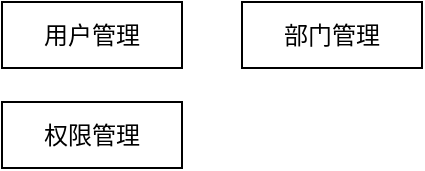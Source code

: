 <mxfile version="20.8.0" type="github">
  <diagram id="d0cNo84Df50XgzoV9EVo" name="第 1 页">
    <mxGraphModel dx="1144" dy="683" grid="1" gridSize="10" guides="1" tooltips="1" connect="1" arrows="1" fold="1" page="1" pageScale="1" pageWidth="3300" pageHeight="4681" math="0" shadow="0">
      <root>
        <mxCell id="0" />
        <mxCell id="1" parent="0" />
        <mxCell id="Wk_V2zIxLsip6jBVpnl1-1" value="用户管理" style="rounded=0;whiteSpace=wrap;html=1;" vertex="1" parent="1">
          <mxGeometry x="260" y="580" width="90" height="33" as="geometry" />
        </mxCell>
        <mxCell id="Wk_V2zIxLsip6jBVpnl1-2" value="部门管理" style="rounded=0;whiteSpace=wrap;html=1;" vertex="1" parent="1">
          <mxGeometry x="380" y="580" width="90" height="33" as="geometry" />
        </mxCell>
        <mxCell id="Wk_V2zIxLsip6jBVpnl1-3" value="权限管理" style="rounded=0;whiteSpace=wrap;html=1;" vertex="1" parent="1">
          <mxGeometry x="260" y="630" width="90" height="33" as="geometry" />
        </mxCell>
      </root>
    </mxGraphModel>
  </diagram>
</mxfile>

